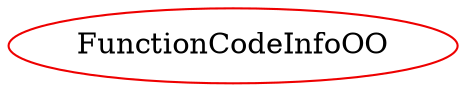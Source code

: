 digraph functioncodeinfooo{
FunctionCodeInfoOO	[shape=oval, color=red2, label="FunctionCodeInfoOO"];
}
